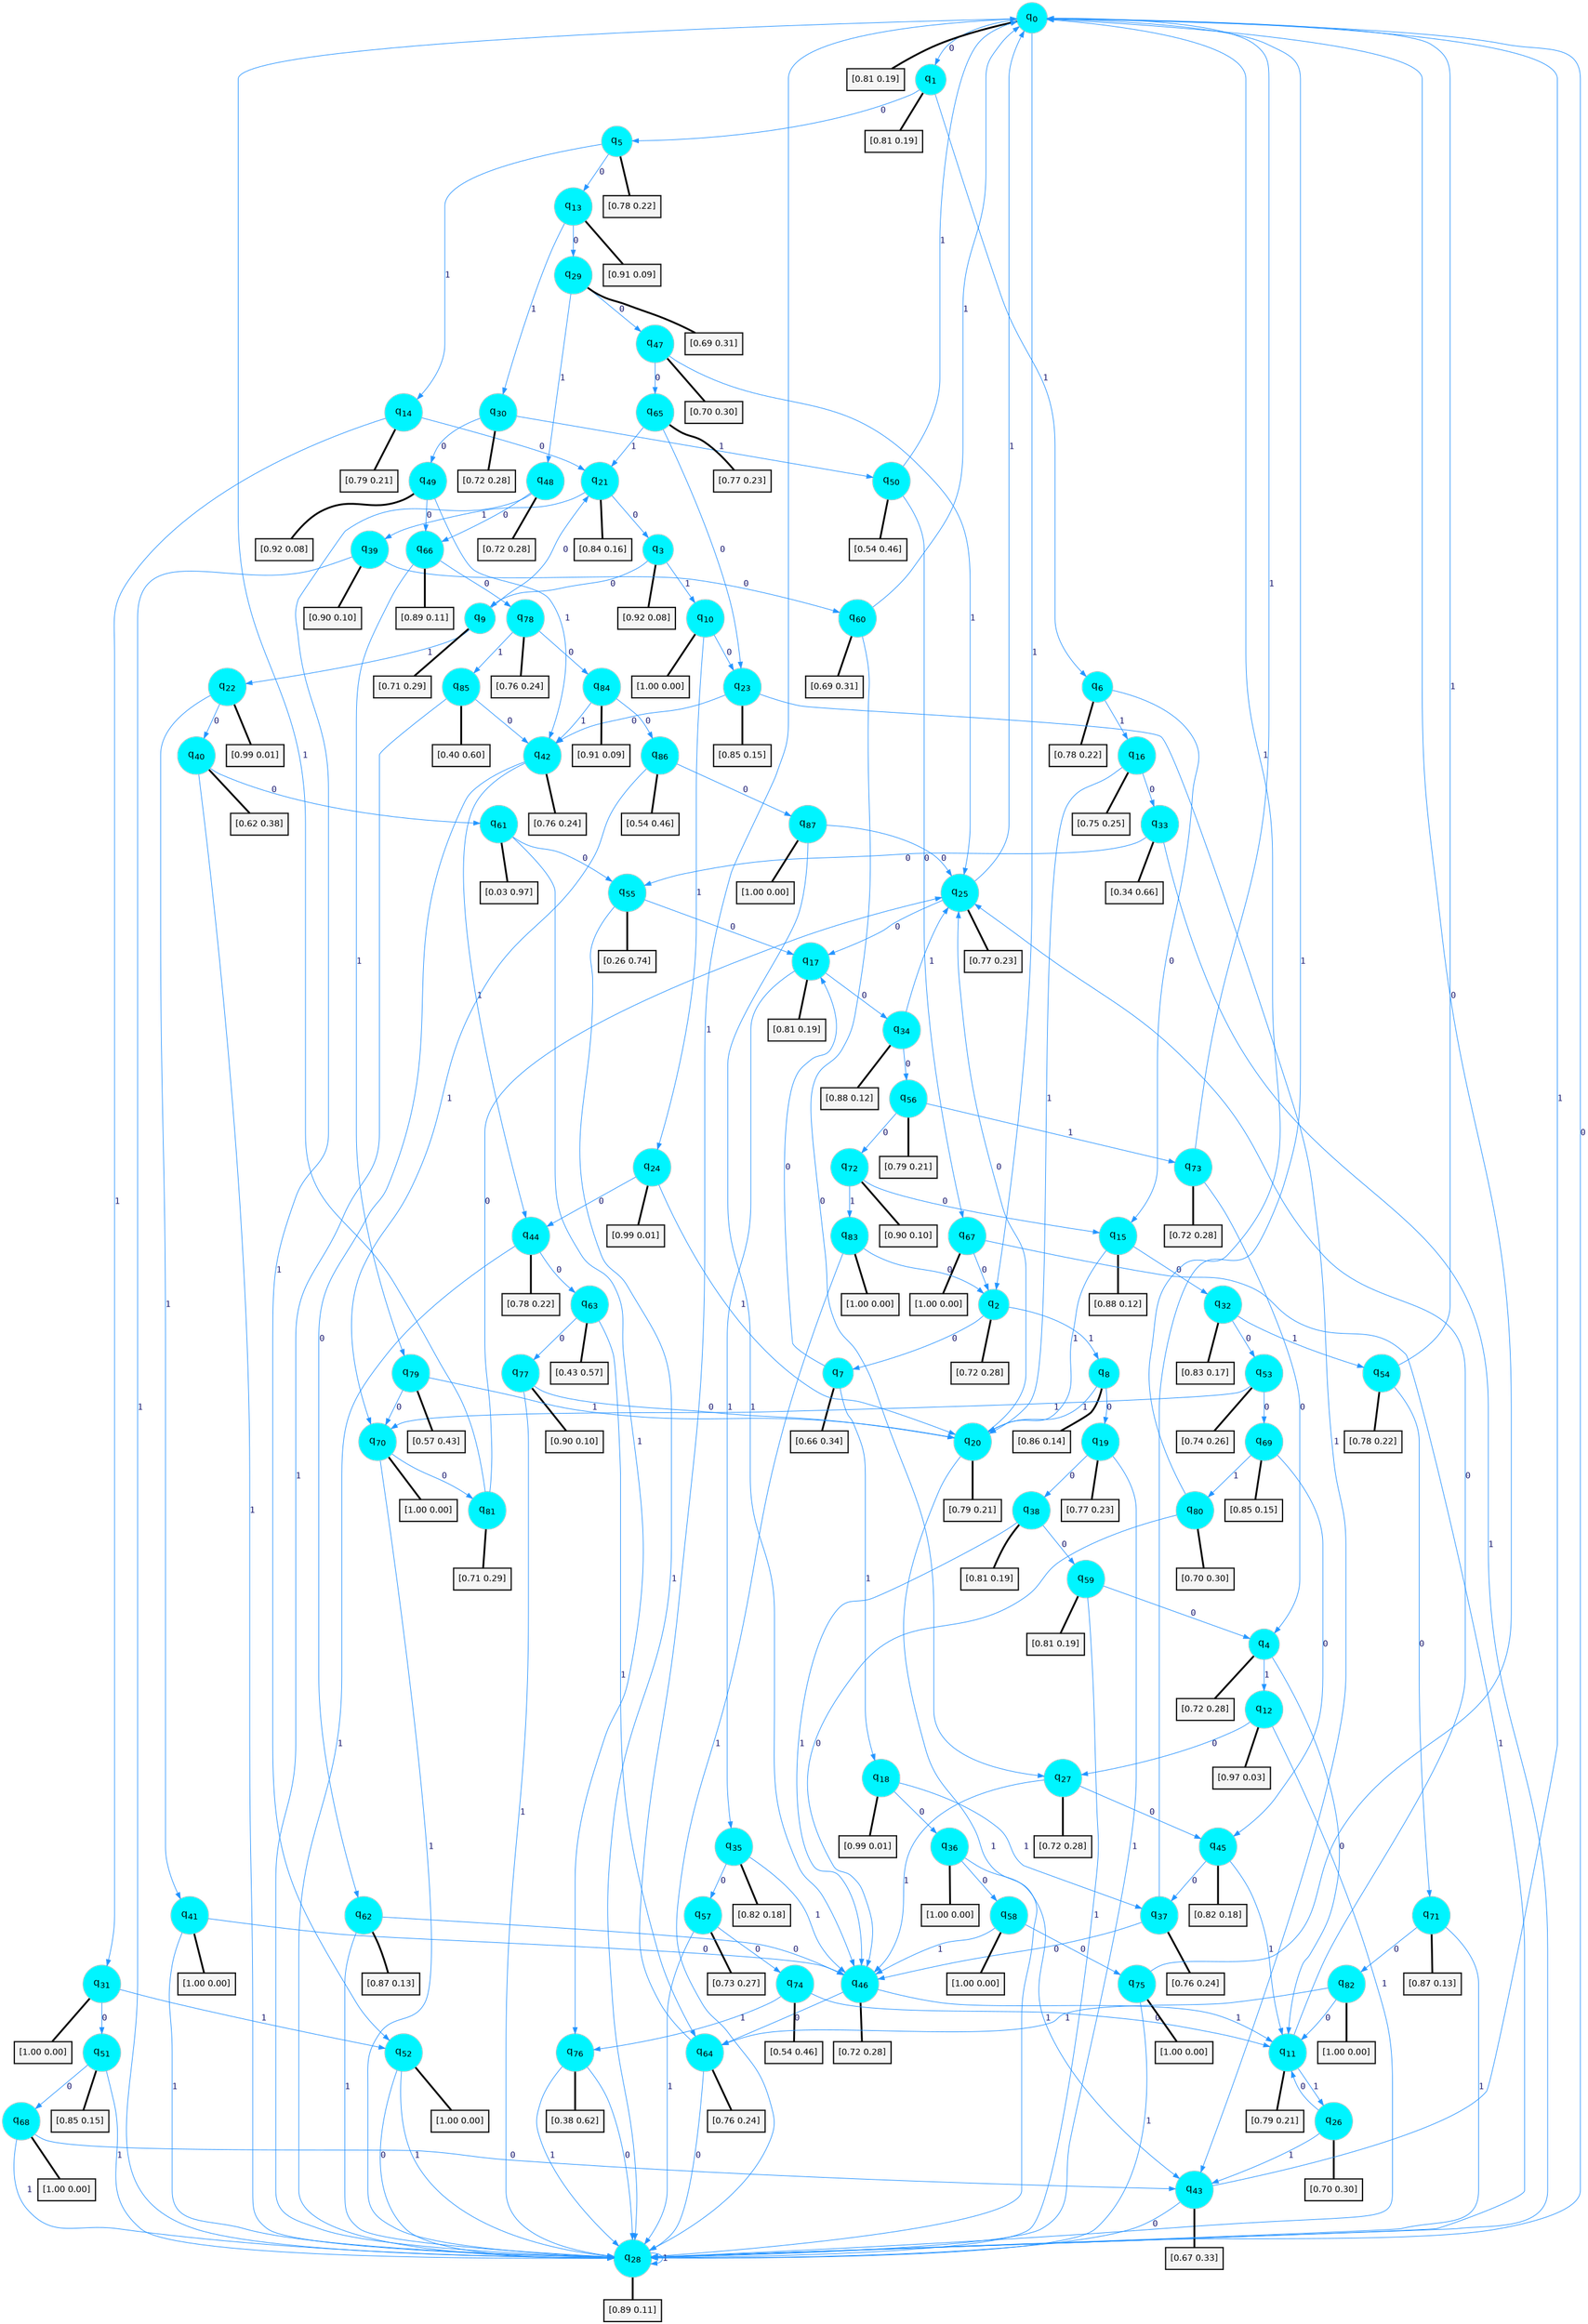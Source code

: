 digraph G {
graph [
bgcolor=transparent, dpi=300, rankdir=TD, size="40,25"];
node [
color=gray, fillcolor=turquoise1, fontcolor=black, fontname=Helvetica, fontsize=16, fontweight=bold, shape=circle, style=filled];
edge [
arrowsize=1, color=dodgerblue1, fontcolor=midnightblue, fontname=courier, fontweight=bold, penwidth=1, style=solid, weight=20];
0[label=<q<SUB>0</SUB>>];
1[label=<q<SUB>1</SUB>>];
2[label=<q<SUB>2</SUB>>];
3[label=<q<SUB>3</SUB>>];
4[label=<q<SUB>4</SUB>>];
5[label=<q<SUB>5</SUB>>];
6[label=<q<SUB>6</SUB>>];
7[label=<q<SUB>7</SUB>>];
8[label=<q<SUB>8</SUB>>];
9[label=<q<SUB>9</SUB>>];
10[label=<q<SUB>10</SUB>>];
11[label=<q<SUB>11</SUB>>];
12[label=<q<SUB>12</SUB>>];
13[label=<q<SUB>13</SUB>>];
14[label=<q<SUB>14</SUB>>];
15[label=<q<SUB>15</SUB>>];
16[label=<q<SUB>16</SUB>>];
17[label=<q<SUB>17</SUB>>];
18[label=<q<SUB>18</SUB>>];
19[label=<q<SUB>19</SUB>>];
20[label=<q<SUB>20</SUB>>];
21[label=<q<SUB>21</SUB>>];
22[label=<q<SUB>22</SUB>>];
23[label=<q<SUB>23</SUB>>];
24[label=<q<SUB>24</SUB>>];
25[label=<q<SUB>25</SUB>>];
26[label=<q<SUB>26</SUB>>];
27[label=<q<SUB>27</SUB>>];
28[label=<q<SUB>28</SUB>>];
29[label=<q<SUB>29</SUB>>];
30[label=<q<SUB>30</SUB>>];
31[label=<q<SUB>31</SUB>>];
32[label=<q<SUB>32</SUB>>];
33[label=<q<SUB>33</SUB>>];
34[label=<q<SUB>34</SUB>>];
35[label=<q<SUB>35</SUB>>];
36[label=<q<SUB>36</SUB>>];
37[label=<q<SUB>37</SUB>>];
38[label=<q<SUB>38</SUB>>];
39[label=<q<SUB>39</SUB>>];
40[label=<q<SUB>40</SUB>>];
41[label=<q<SUB>41</SUB>>];
42[label=<q<SUB>42</SUB>>];
43[label=<q<SUB>43</SUB>>];
44[label=<q<SUB>44</SUB>>];
45[label=<q<SUB>45</SUB>>];
46[label=<q<SUB>46</SUB>>];
47[label=<q<SUB>47</SUB>>];
48[label=<q<SUB>48</SUB>>];
49[label=<q<SUB>49</SUB>>];
50[label=<q<SUB>50</SUB>>];
51[label=<q<SUB>51</SUB>>];
52[label=<q<SUB>52</SUB>>];
53[label=<q<SUB>53</SUB>>];
54[label=<q<SUB>54</SUB>>];
55[label=<q<SUB>55</SUB>>];
56[label=<q<SUB>56</SUB>>];
57[label=<q<SUB>57</SUB>>];
58[label=<q<SUB>58</SUB>>];
59[label=<q<SUB>59</SUB>>];
60[label=<q<SUB>60</SUB>>];
61[label=<q<SUB>61</SUB>>];
62[label=<q<SUB>62</SUB>>];
63[label=<q<SUB>63</SUB>>];
64[label=<q<SUB>64</SUB>>];
65[label=<q<SUB>65</SUB>>];
66[label=<q<SUB>66</SUB>>];
67[label=<q<SUB>67</SUB>>];
68[label=<q<SUB>68</SUB>>];
69[label=<q<SUB>69</SUB>>];
70[label=<q<SUB>70</SUB>>];
71[label=<q<SUB>71</SUB>>];
72[label=<q<SUB>72</SUB>>];
73[label=<q<SUB>73</SUB>>];
74[label=<q<SUB>74</SUB>>];
75[label=<q<SUB>75</SUB>>];
76[label=<q<SUB>76</SUB>>];
77[label=<q<SUB>77</SUB>>];
78[label=<q<SUB>78</SUB>>];
79[label=<q<SUB>79</SUB>>];
80[label=<q<SUB>80</SUB>>];
81[label=<q<SUB>81</SUB>>];
82[label=<q<SUB>82</SUB>>];
83[label=<q<SUB>83</SUB>>];
84[label=<q<SUB>84</SUB>>];
85[label=<q<SUB>85</SUB>>];
86[label=<q<SUB>86</SUB>>];
87[label=<q<SUB>87</SUB>>];
88[label="[0.81 0.19]", shape=box,fontcolor=black, fontname=Helvetica, fontsize=14, penwidth=2, fillcolor=whitesmoke,color=black];
89[label="[0.81 0.19]", shape=box,fontcolor=black, fontname=Helvetica, fontsize=14, penwidth=2, fillcolor=whitesmoke,color=black];
90[label="[0.72 0.28]", shape=box,fontcolor=black, fontname=Helvetica, fontsize=14, penwidth=2, fillcolor=whitesmoke,color=black];
91[label="[0.92 0.08]", shape=box,fontcolor=black, fontname=Helvetica, fontsize=14, penwidth=2, fillcolor=whitesmoke,color=black];
92[label="[0.72 0.28]", shape=box,fontcolor=black, fontname=Helvetica, fontsize=14, penwidth=2, fillcolor=whitesmoke,color=black];
93[label="[0.78 0.22]", shape=box,fontcolor=black, fontname=Helvetica, fontsize=14, penwidth=2, fillcolor=whitesmoke,color=black];
94[label="[0.78 0.22]", shape=box,fontcolor=black, fontname=Helvetica, fontsize=14, penwidth=2, fillcolor=whitesmoke,color=black];
95[label="[0.66 0.34]", shape=box,fontcolor=black, fontname=Helvetica, fontsize=14, penwidth=2, fillcolor=whitesmoke,color=black];
96[label="[0.86 0.14]", shape=box,fontcolor=black, fontname=Helvetica, fontsize=14, penwidth=2, fillcolor=whitesmoke,color=black];
97[label="[0.71 0.29]", shape=box,fontcolor=black, fontname=Helvetica, fontsize=14, penwidth=2, fillcolor=whitesmoke,color=black];
98[label="[1.00 0.00]", shape=box,fontcolor=black, fontname=Helvetica, fontsize=14, penwidth=2, fillcolor=whitesmoke,color=black];
99[label="[0.79 0.21]", shape=box,fontcolor=black, fontname=Helvetica, fontsize=14, penwidth=2, fillcolor=whitesmoke,color=black];
100[label="[0.97 0.03]", shape=box,fontcolor=black, fontname=Helvetica, fontsize=14, penwidth=2, fillcolor=whitesmoke,color=black];
101[label="[0.91 0.09]", shape=box,fontcolor=black, fontname=Helvetica, fontsize=14, penwidth=2, fillcolor=whitesmoke,color=black];
102[label="[0.79 0.21]", shape=box,fontcolor=black, fontname=Helvetica, fontsize=14, penwidth=2, fillcolor=whitesmoke,color=black];
103[label="[0.88 0.12]", shape=box,fontcolor=black, fontname=Helvetica, fontsize=14, penwidth=2, fillcolor=whitesmoke,color=black];
104[label="[0.75 0.25]", shape=box,fontcolor=black, fontname=Helvetica, fontsize=14, penwidth=2, fillcolor=whitesmoke,color=black];
105[label="[0.81 0.19]", shape=box,fontcolor=black, fontname=Helvetica, fontsize=14, penwidth=2, fillcolor=whitesmoke,color=black];
106[label="[0.99 0.01]", shape=box,fontcolor=black, fontname=Helvetica, fontsize=14, penwidth=2, fillcolor=whitesmoke,color=black];
107[label="[0.77 0.23]", shape=box,fontcolor=black, fontname=Helvetica, fontsize=14, penwidth=2, fillcolor=whitesmoke,color=black];
108[label="[0.79 0.21]", shape=box,fontcolor=black, fontname=Helvetica, fontsize=14, penwidth=2, fillcolor=whitesmoke,color=black];
109[label="[0.84 0.16]", shape=box,fontcolor=black, fontname=Helvetica, fontsize=14, penwidth=2, fillcolor=whitesmoke,color=black];
110[label="[0.99 0.01]", shape=box,fontcolor=black, fontname=Helvetica, fontsize=14, penwidth=2, fillcolor=whitesmoke,color=black];
111[label="[0.85 0.15]", shape=box,fontcolor=black, fontname=Helvetica, fontsize=14, penwidth=2, fillcolor=whitesmoke,color=black];
112[label="[0.99 0.01]", shape=box,fontcolor=black, fontname=Helvetica, fontsize=14, penwidth=2, fillcolor=whitesmoke,color=black];
113[label="[0.77 0.23]", shape=box,fontcolor=black, fontname=Helvetica, fontsize=14, penwidth=2, fillcolor=whitesmoke,color=black];
114[label="[0.70 0.30]", shape=box,fontcolor=black, fontname=Helvetica, fontsize=14, penwidth=2, fillcolor=whitesmoke,color=black];
115[label="[0.72 0.28]", shape=box,fontcolor=black, fontname=Helvetica, fontsize=14, penwidth=2, fillcolor=whitesmoke,color=black];
116[label="[0.89 0.11]", shape=box,fontcolor=black, fontname=Helvetica, fontsize=14, penwidth=2, fillcolor=whitesmoke,color=black];
117[label="[0.69 0.31]", shape=box,fontcolor=black, fontname=Helvetica, fontsize=14, penwidth=2, fillcolor=whitesmoke,color=black];
118[label="[0.72 0.28]", shape=box,fontcolor=black, fontname=Helvetica, fontsize=14, penwidth=2, fillcolor=whitesmoke,color=black];
119[label="[1.00 0.00]", shape=box,fontcolor=black, fontname=Helvetica, fontsize=14, penwidth=2, fillcolor=whitesmoke,color=black];
120[label="[0.83 0.17]", shape=box,fontcolor=black, fontname=Helvetica, fontsize=14, penwidth=2, fillcolor=whitesmoke,color=black];
121[label="[0.34 0.66]", shape=box,fontcolor=black, fontname=Helvetica, fontsize=14, penwidth=2, fillcolor=whitesmoke,color=black];
122[label="[0.88 0.12]", shape=box,fontcolor=black, fontname=Helvetica, fontsize=14, penwidth=2, fillcolor=whitesmoke,color=black];
123[label="[0.82 0.18]", shape=box,fontcolor=black, fontname=Helvetica, fontsize=14, penwidth=2, fillcolor=whitesmoke,color=black];
124[label="[1.00 0.00]", shape=box,fontcolor=black, fontname=Helvetica, fontsize=14, penwidth=2, fillcolor=whitesmoke,color=black];
125[label="[0.76 0.24]", shape=box,fontcolor=black, fontname=Helvetica, fontsize=14, penwidth=2, fillcolor=whitesmoke,color=black];
126[label="[0.81 0.19]", shape=box,fontcolor=black, fontname=Helvetica, fontsize=14, penwidth=2, fillcolor=whitesmoke,color=black];
127[label="[0.90 0.10]", shape=box,fontcolor=black, fontname=Helvetica, fontsize=14, penwidth=2, fillcolor=whitesmoke,color=black];
128[label="[0.62 0.38]", shape=box,fontcolor=black, fontname=Helvetica, fontsize=14, penwidth=2, fillcolor=whitesmoke,color=black];
129[label="[1.00 0.00]", shape=box,fontcolor=black, fontname=Helvetica, fontsize=14, penwidth=2, fillcolor=whitesmoke,color=black];
130[label="[0.76 0.24]", shape=box,fontcolor=black, fontname=Helvetica, fontsize=14, penwidth=2, fillcolor=whitesmoke,color=black];
131[label="[0.67 0.33]", shape=box,fontcolor=black, fontname=Helvetica, fontsize=14, penwidth=2, fillcolor=whitesmoke,color=black];
132[label="[0.78 0.22]", shape=box,fontcolor=black, fontname=Helvetica, fontsize=14, penwidth=2, fillcolor=whitesmoke,color=black];
133[label="[0.82 0.18]", shape=box,fontcolor=black, fontname=Helvetica, fontsize=14, penwidth=2, fillcolor=whitesmoke,color=black];
134[label="[0.72 0.28]", shape=box,fontcolor=black, fontname=Helvetica, fontsize=14, penwidth=2, fillcolor=whitesmoke,color=black];
135[label="[0.70 0.30]", shape=box,fontcolor=black, fontname=Helvetica, fontsize=14, penwidth=2, fillcolor=whitesmoke,color=black];
136[label="[0.72 0.28]", shape=box,fontcolor=black, fontname=Helvetica, fontsize=14, penwidth=2, fillcolor=whitesmoke,color=black];
137[label="[0.92 0.08]", shape=box,fontcolor=black, fontname=Helvetica, fontsize=14, penwidth=2, fillcolor=whitesmoke,color=black];
138[label="[0.54 0.46]", shape=box,fontcolor=black, fontname=Helvetica, fontsize=14, penwidth=2, fillcolor=whitesmoke,color=black];
139[label="[0.85 0.15]", shape=box,fontcolor=black, fontname=Helvetica, fontsize=14, penwidth=2, fillcolor=whitesmoke,color=black];
140[label="[1.00 0.00]", shape=box,fontcolor=black, fontname=Helvetica, fontsize=14, penwidth=2, fillcolor=whitesmoke,color=black];
141[label="[0.74 0.26]", shape=box,fontcolor=black, fontname=Helvetica, fontsize=14, penwidth=2, fillcolor=whitesmoke,color=black];
142[label="[0.78 0.22]", shape=box,fontcolor=black, fontname=Helvetica, fontsize=14, penwidth=2, fillcolor=whitesmoke,color=black];
143[label="[0.26 0.74]", shape=box,fontcolor=black, fontname=Helvetica, fontsize=14, penwidth=2, fillcolor=whitesmoke,color=black];
144[label="[0.79 0.21]", shape=box,fontcolor=black, fontname=Helvetica, fontsize=14, penwidth=2, fillcolor=whitesmoke,color=black];
145[label="[0.73 0.27]", shape=box,fontcolor=black, fontname=Helvetica, fontsize=14, penwidth=2, fillcolor=whitesmoke,color=black];
146[label="[1.00 0.00]", shape=box,fontcolor=black, fontname=Helvetica, fontsize=14, penwidth=2, fillcolor=whitesmoke,color=black];
147[label="[0.81 0.19]", shape=box,fontcolor=black, fontname=Helvetica, fontsize=14, penwidth=2, fillcolor=whitesmoke,color=black];
148[label="[0.69 0.31]", shape=box,fontcolor=black, fontname=Helvetica, fontsize=14, penwidth=2, fillcolor=whitesmoke,color=black];
149[label="[0.03 0.97]", shape=box,fontcolor=black, fontname=Helvetica, fontsize=14, penwidth=2, fillcolor=whitesmoke,color=black];
150[label="[0.87 0.13]", shape=box,fontcolor=black, fontname=Helvetica, fontsize=14, penwidth=2, fillcolor=whitesmoke,color=black];
151[label="[0.43 0.57]", shape=box,fontcolor=black, fontname=Helvetica, fontsize=14, penwidth=2, fillcolor=whitesmoke,color=black];
152[label="[0.76 0.24]", shape=box,fontcolor=black, fontname=Helvetica, fontsize=14, penwidth=2, fillcolor=whitesmoke,color=black];
153[label="[0.77 0.23]", shape=box,fontcolor=black, fontname=Helvetica, fontsize=14, penwidth=2, fillcolor=whitesmoke,color=black];
154[label="[0.89 0.11]", shape=box,fontcolor=black, fontname=Helvetica, fontsize=14, penwidth=2, fillcolor=whitesmoke,color=black];
155[label="[1.00 0.00]", shape=box,fontcolor=black, fontname=Helvetica, fontsize=14, penwidth=2, fillcolor=whitesmoke,color=black];
156[label="[1.00 0.00]", shape=box,fontcolor=black, fontname=Helvetica, fontsize=14, penwidth=2, fillcolor=whitesmoke,color=black];
157[label="[0.85 0.15]", shape=box,fontcolor=black, fontname=Helvetica, fontsize=14, penwidth=2, fillcolor=whitesmoke,color=black];
158[label="[1.00 0.00]", shape=box,fontcolor=black, fontname=Helvetica, fontsize=14, penwidth=2, fillcolor=whitesmoke,color=black];
159[label="[0.87 0.13]", shape=box,fontcolor=black, fontname=Helvetica, fontsize=14, penwidth=2, fillcolor=whitesmoke,color=black];
160[label="[0.90 0.10]", shape=box,fontcolor=black, fontname=Helvetica, fontsize=14, penwidth=2, fillcolor=whitesmoke,color=black];
161[label="[0.72 0.28]", shape=box,fontcolor=black, fontname=Helvetica, fontsize=14, penwidth=2, fillcolor=whitesmoke,color=black];
162[label="[0.54 0.46]", shape=box,fontcolor=black, fontname=Helvetica, fontsize=14, penwidth=2, fillcolor=whitesmoke,color=black];
163[label="[1.00 0.00]", shape=box,fontcolor=black, fontname=Helvetica, fontsize=14, penwidth=2, fillcolor=whitesmoke,color=black];
164[label="[0.38 0.62]", shape=box,fontcolor=black, fontname=Helvetica, fontsize=14, penwidth=2, fillcolor=whitesmoke,color=black];
165[label="[0.90 0.10]", shape=box,fontcolor=black, fontname=Helvetica, fontsize=14, penwidth=2, fillcolor=whitesmoke,color=black];
166[label="[0.76 0.24]", shape=box,fontcolor=black, fontname=Helvetica, fontsize=14, penwidth=2, fillcolor=whitesmoke,color=black];
167[label="[0.57 0.43]", shape=box,fontcolor=black, fontname=Helvetica, fontsize=14, penwidth=2, fillcolor=whitesmoke,color=black];
168[label="[0.70 0.30]", shape=box,fontcolor=black, fontname=Helvetica, fontsize=14, penwidth=2, fillcolor=whitesmoke,color=black];
169[label="[0.71 0.29]", shape=box,fontcolor=black, fontname=Helvetica, fontsize=14, penwidth=2, fillcolor=whitesmoke,color=black];
170[label="[1.00 0.00]", shape=box,fontcolor=black, fontname=Helvetica, fontsize=14, penwidth=2, fillcolor=whitesmoke,color=black];
171[label="[1.00 0.00]", shape=box,fontcolor=black, fontname=Helvetica, fontsize=14, penwidth=2, fillcolor=whitesmoke,color=black];
172[label="[0.91 0.09]", shape=box,fontcolor=black, fontname=Helvetica, fontsize=14, penwidth=2, fillcolor=whitesmoke,color=black];
173[label="[0.40 0.60]", shape=box,fontcolor=black, fontname=Helvetica, fontsize=14, penwidth=2, fillcolor=whitesmoke,color=black];
174[label="[0.54 0.46]", shape=box,fontcolor=black, fontname=Helvetica, fontsize=14, penwidth=2, fillcolor=whitesmoke,color=black];
175[label="[1.00 0.00]", shape=box,fontcolor=black, fontname=Helvetica, fontsize=14, penwidth=2, fillcolor=whitesmoke,color=black];
0->1 [label=0];
0->2 [label=1];
0->88 [arrowhead=none, penwidth=3,color=black];
1->5 [label=0];
1->6 [label=1];
1->89 [arrowhead=none, penwidth=3,color=black];
2->7 [label=0];
2->8 [label=1];
2->90 [arrowhead=none, penwidth=3,color=black];
3->9 [label=0];
3->10 [label=1];
3->91 [arrowhead=none, penwidth=3,color=black];
4->11 [label=0];
4->12 [label=1];
4->92 [arrowhead=none, penwidth=3,color=black];
5->13 [label=0];
5->14 [label=1];
5->93 [arrowhead=none, penwidth=3,color=black];
6->15 [label=0];
6->16 [label=1];
6->94 [arrowhead=none, penwidth=3,color=black];
7->17 [label=0];
7->18 [label=1];
7->95 [arrowhead=none, penwidth=3,color=black];
8->19 [label=0];
8->20 [label=1];
8->96 [arrowhead=none, penwidth=3,color=black];
9->21 [label=0];
9->22 [label=1];
9->97 [arrowhead=none, penwidth=3,color=black];
10->23 [label=0];
10->24 [label=1];
10->98 [arrowhead=none, penwidth=3,color=black];
11->25 [label=0];
11->26 [label=1];
11->99 [arrowhead=none, penwidth=3,color=black];
12->27 [label=0];
12->28 [label=1];
12->100 [arrowhead=none, penwidth=3,color=black];
13->29 [label=0];
13->30 [label=1];
13->101 [arrowhead=none, penwidth=3,color=black];
14->21 [label=0];
14->31 [label=1];
14->102 [arrowhead=none, penwidth=3,color=black];
15->32 [label=0];
15->20 [label=1];
15->103 [arrowhead=none, penwidth=3,color=black];
16->33 [label=0];
16->20 [label=1];
16->104 [arrowhead=none, penwidth=3,color=black];
17->34 [label=0];
17->35 [label=1];
17->105 [arrowhead=none, penwidth=3,color=black];
18->36 [label=0];
18->37 [label=1];
18->106 [arrowhead=none, penwidth=3,color=black];
19->38 [label=0];
19->28 [label=1];
19->107 [arrowhead=none, penwidth=3,color=black];
20->25 [label=0];
20->28 [label=1];
20->108 [arrowhead=none, penwidth=3,color=black];
21->3 [label=0];
21->39 [label=1];
21->109 [arrowhead=none, penwidth=3,color=black];
22->40 [label=0];
22->41 [label=1];
22->110 [arrowhead=none, penwidth=3,color=black];
23->42 [label=0];
23->43 [label=1];
23->111 [arrowhead=none, penwidth=3,color=black];
24->44 [label=0];
24->20 [label=1];
24->112 [arrowhead=none, penwidth=3,color=black];
25->17 [label=0];
25->0 [label=1];
25->113 [arrowhead=none, penwidth=3,color=black];
26->11 [label=0];
26->43 [label=1];
26->114 [arrowhead=none, penwidth=3,color=black];
27->45 [label=0];
27->46 [label=1];
27->115 [arrowhead=none, penwidth=3,color=black];
28->0 [label=0];
28->28 [label=1];
28->116 [arrowhead=none, penwidth=3,color=black];
29->47 [label=0];
29->48 [label=1];
29->117 [arrowhead=none, penwidth=3,color=black];
30->49 [label=0];
30->50 [label=1];
30->118 [arrowhead=none, penwidth=3,color=black];
31->51 [label=0];
31->52 [label=1];
31->119 [arrowhead=none, penwidth=3,color=black];
32->53 [label=0];
32->54 [label=1];
32->120 [arrowhead=none, penwidth=3,color=black];
33->55 [label=0];
33->28 [label=1];
33->121 [arrowhead=none, penwidth=3,color=black];
34->56 [label=0];
34->25 [label=1];
34->122 [arrowhead=none, penwidth=3,color=black];
35->57 [label=0];
35->46 [label=1];
35->123 [arrowhead=none, penwidth=3,color=black];
36->58 [label=0];
36->43 [label=1];
36->124 [arrowhead=none, penwidth=3,color=black];
37->46 [label=0];
37->0 [label=1];
37->125 [arrowhead=none, penwidth=3,color=black];
38->59 [label=0];
38->46 [label=1];
38->126 [arrowhead=none, penwidth=3,color=black];
39->60 [label=0];
39->28 [label=1];
39->127 [arrowhead=none, penwidth=3,color=black];
40->61 [label=0];
40->28 [label=1];
40->128 [arrowhead=none, penwidth=3,color=black];
41->46 [label=0];
41->28 [label=1];
41->129 [arrowhead=none, penwidth=3,color=black];
42->62 [label=0];
42->44 [label=1];
42->130 [arrowhead=none, penwidth=3,color=black];
43->28 [label=0];
43->0 [label=1];
43->131 [arrowhead=none, penwidth=3,color=black];
44->63 [label=0];
44->28 [label=1];
44->132 [arrowhead=none, penwidth=3,color=black];
45->37 [label=0];
45->11 [label=1];
45->133 [arrowhead=none, penwidth=3,color=black];
46->64 [label=0];
46->11 [label=1];
46->134 [arrowhead=none, penwidth=3,color=black];
47->65 [label=0];
47->25 [label=1];
47->135 [arrowhead=none, penwidth=3,color=black];
48->66 [label=0];
48->52 [label=1];
48->136 [arrowhead=none, penwidth=3,color=black];
49->66 [label=0];
49->42 [label=1];
49->137 [arrowhead=none, penwidth=3,color=black];
50->67 [label=0];
50->0 [label=1];
50->138 [arrowhead=none, penwidth=3,color=black];
51->68 [label=0];
51->28 [label=1];
51->139 [arrowhead=none, penwidth=3,color=black];
52->28 [label=0];
52->28 [label=1];
52->140 [arrowhead=none, penwidth=3,color=black];
53->69 [label=0];
53->70 [label=1];
53->141 [arrowhead=none, penwidth=3,color=black];
54->71 [label=0];
54->0 [label=1];
54->142 [arrowhead=none, penwidth=3,color=black];
55->17 [label=0];
55->28 [label=1];
55->143 [arrowhead=none, penwidth=3,color=black];
56->72 [label=0];
56->73 [label=1];
56->144 [arrowhead=none, penwidth=3,color=black];
57->74 [label=0];
57->28 [label=1];
57->145 [arrowhead=none, penwidth=3,color=black];
58->75 [label=0];
58->46 [label=1];
58->146 [arrowhead=none, penwidth=3,color=black];
59->4 [label=0];
59->28 [label=1];
59->147 [arrowhead=none, penwidth=3,color=black];
60->27 [label=0];
60->0 [label=1];
60->148 [arrowhead=none, penwidth=3,color=black];
61->55 [label=0];
61->76 [label=1];
61->149 [arrowhead=none, penwidth=3,color=black];
62->46 [label=0];
62->28 [label=1];
62->150 [arrowhead=none, penwidth=3,color=black];
63->77 [label=0];
63->64 [label=1];
63->151 [arrowhead=none, penwidth=3,color=black];
64->28 [label=0];
64->0 [label=1];
64->152 [arrowhead=none, penwidth=3,color=black];
65->23 [label=0];
65->21 [label=1];
65->153 [arrowhead=none, penwidth=3,color=black];
66->78 [label=0];
66->79 [label=1];
66->154 [arrowhead=none, penwidth=3,color=black];
67->2 [label=0];
67->28 [label=1];
67->155 [arrowhead=none, penwidth=3,color=black];
68->43 [label=0];
68->28 [label=1];
68->156 [arrowhead=none, penwidth=3,color=black];
69->45 [label=0];
69->80 [label=1];
69->157 [arrowhead=none, penwidth=3,color=black];
70->81 [label=0];
70->28 [label=1];
70->158 [arrowhead=none, penwidth=3,color=black];
71->82 [label=0];
71->28 [label=1];
71->159 [arrowhead=none, penwidth=3,color=black];
72->15 [label=0];
72->83 [label=1];
72->160 [arrowhead=none, penwidth=3,color=black];
73->4 [label=0];
73->0 [label=1];
73->161 [arrowhead=none, penwidth=3,color=black];
74->11 [label=0];
74->76 [label=1];
74->162 [arrowhead=none, penwidth=3,color=black];
75->0 [label=0];
75->28 [label=1];
75->163 [arrowhead=none, penwidth=3,color=black];
76->28 [label=0];
76->28 [label=1];
76->164 [arrowhead=none, penwidth=3,color=black];
77->20 [label=0];
77->28 [label=1];
77->165 [arrowhead=none, penwidth=3,color=black];
78->84 [label=0];
78->85 [label=1];
78->166 [arrowhead=none, penwidth=3,color=black];
79->70 [label=0];
79->20 [label=1];
79->167 [arrowhead=none, penwidth=3,color=black];
80->46 [label=0];
80->0 [label=1];
80->168 [arrowhead=none, penwidth=3,color=black];
81->25 [label=0];
81->0 [label=1];
81->169 [arrowhead=none, penwidth=3,color=black];
82->11 [label=0];
82->64 [label=1];
82->170 [arrowhead=none, penwidth=3,color=black];
83->2 [label=0];
83->28 [label=1];
83->171 [arrowhead=none, penwidth=3,color=black];
84->86 [label=0];
84->42 [label=1];
84->172 [arrowhead=none, penwidth=3,color=black];
85->42 [label=0];
85->28 [label=1];
85->173 [arrowhead=none, penwidth=3,color=black];
86->87 [label=0];
86->70 [label=1];
86->174 [arrowhead=none, penwidth=3,color=black];
87->25 [label=0];
87->46 [label=1];
87->175 [arrowhead=none, penwidth=3,color=black];
}
